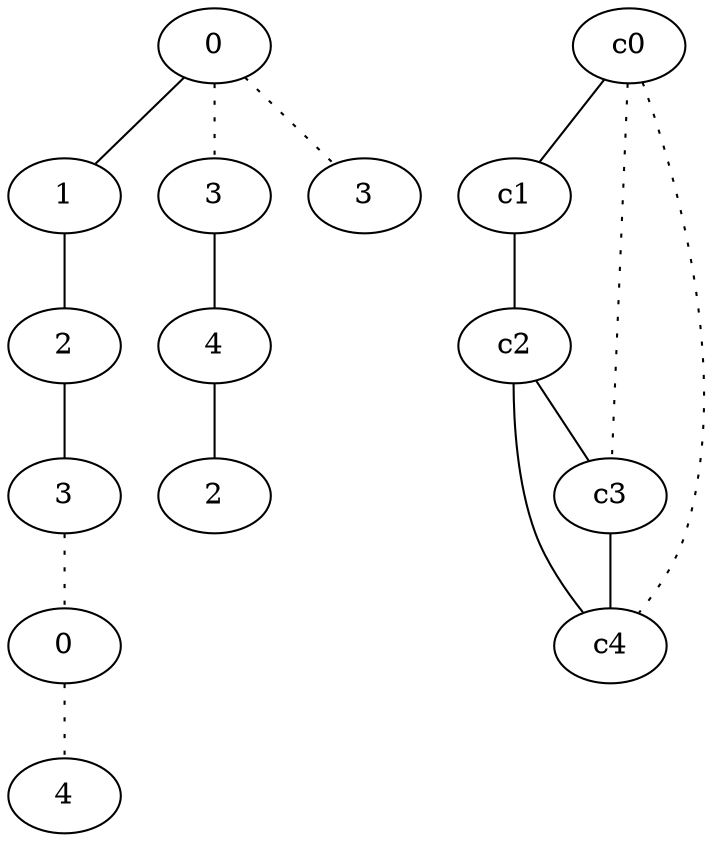 graph {
a0[label=0];
a1[label=1];
a2[label=2];
a3[label=3];
a4[label=0];
a5[label=4];
a6[label=3];
a7[label=4];
a8[label=2];
a9[label=3];
a0 -- a1;
a0 -- a6 [style=dotted];
a0 -- a9 [style=dotted];
a1 -- a2;
a2 -- a3;
a3 -- a4 [style=dotted];
a4 -- a5 [style=dotted];
a6 -- a7;
a7 -- a8;
c0 -- c1;
c0 -- c3 [style=dotted];
c0 -- c4 [style=dotted];
c1 -- c2;
c2 -- c3;
c2 -- c4;
c3 -- c4;
}
